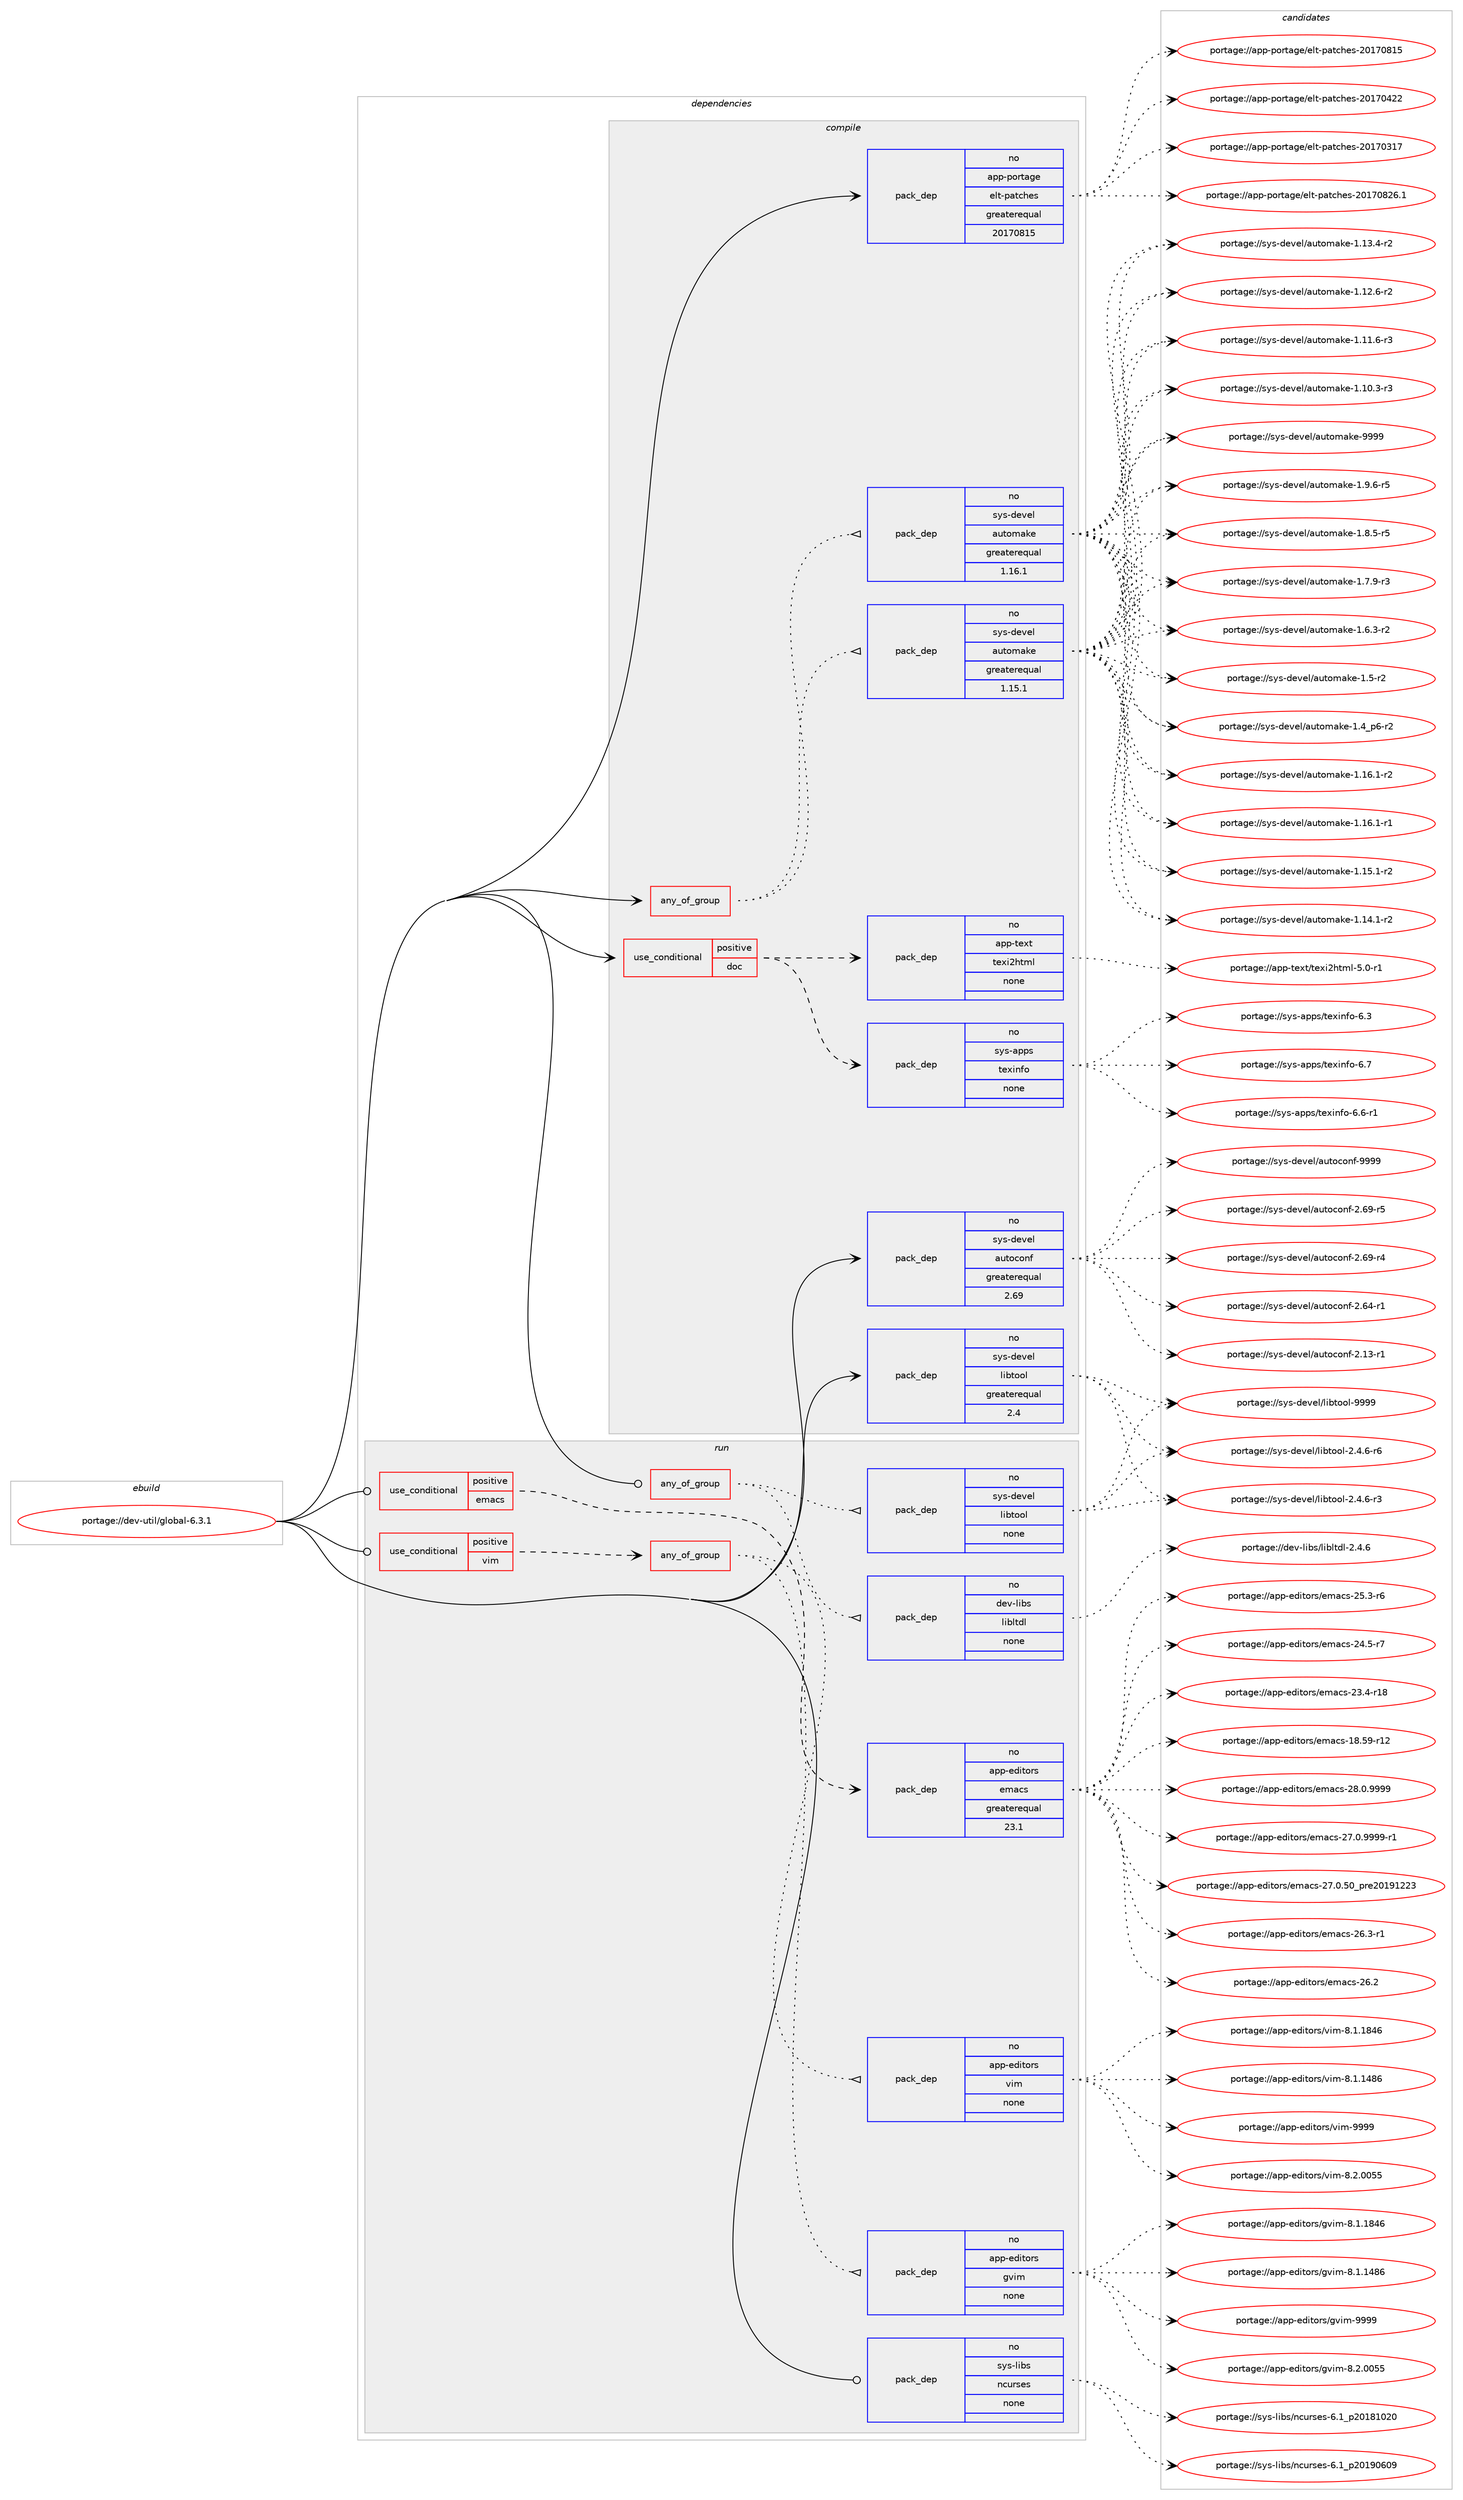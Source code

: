 digraph prolog {

# *************
# Graph options
# *************

newrank=true;
concentrate=true;
compound=true;
graph [rankdir=LR,fontname=Helvetica,fontsize=10,ranksep=1.5];#, ranksep=2.5, nodesep=0.2];
edge  [arrowhead=vee];
node  [fontname=Helvetica,fontsize=10];

# **********
# The ebuild
# **********

subgraph cluster_leftcol {
color=gray;
label=<<i>ebuild</i>>;
id [label="portage://dev-util/global-6.3.1", color=red, width=4, href="../dev-util/global-6.3.1.svg"];
}

# ****************
# The dependencies
# ****************

subgraph cluster_midcol {
color=gray;
label=<<i>dependencies</i>>;
subgraph cluster_compile {
fillcolor="#eeeeee";
style=filled;
label=<<i>compile</i>>;
subgraph any4434 {
dependency301285 [label=<<TABLE BORDER="0" CELLBORDER="1" CELLSPACING="0" CELLPADDING="4"><TR><TD CELLPADDING="10">any_of_group</TD></TR></TABLE>>, shape=none, color=red];subgraph pack234260 {
dependency301286 [label=<<TABLE BORDER="0" CELLBORDER="1" CELLSPACING="0" CELLPADDING="4" WIDTH="220"><TR><TD ROWSPAN="6" CELLPADDING="30">pack_dep</TD></TR><TR><TD WIDTH="110">no</TD></TR><TR><TD>sys-devel</TD></TR><TR><TD>automake</TD></TR><TR><TD>greaterequal</TD></TR><TR><TD>1.16.1</TD></TR></TABLE>>, shape=none, color=blue];
}
dependency301285:e -> dependency301286:w [weight=20,style="dotted",arrowhead="oinv"];
subgraph pack234261 {
dependency301287 [label=<<TABLE BORDER="0" CELLBORDER="1" CELLSPACING="0" CELLPADDING="4" WIDTH="220"><TR><TD ROWSPAN="6" CELLPADDING="30">pack_dep</TD></TR><TR><TD WIDTH="110">no</TD></TR><TR><TD>sys-devel</TD></TR><TR><TD>automake</TD></TR><TR><TD>greaterequal</TD></TR><TR><TD>1.15.1</TD></TR></TABLE>>, shape=none, color=blue];
}
dependency301285:e -> dependency301287:w [weight=20,style="dotted",arrowhead="oinv"];
}
id:e -> dependency301285:w [weight=20,style="solid",arrowhead="vee"];
subgraph cond62388 {
dependency301288 [label=<<TABLE BORDER="0" CELLBORDER="1" CELLSPACING="0" CELLPADDING="4"><TR><TD ROWSPAN="3" CELLPADDING="10">use_conditional</TD></TR><TR><TD>positive</TD></TR><TR><TD>doc</TD></TR></TABLE>>, shape=none, color=red];
subgraph pack234262 {
dependency301289 [label=<<TABLE BORDER="0" CELLBORDER="1" CELLSPACING="0" CELLPADDING="4" WIDTH="220"><TR><TD ROWSPAN="6" CELLPADDING="30">pack_dep</TD></TR><TR><TD WIDTH="110">no</TD></TR><TR><TD>app-text</TD></TR><TR><TD>texi2html</TD></TR><TR><TD>none</TD></TR><TR><TD></TD></TR></TABLE>>, shape=none, color=blue];
}
dependency301288:e -> dependency301289:w [weight=20,style="dashed",arrowhead="vee"];
subgraph pack234263 {
dependency301290 [label=<<TABLE BORDER="0" CELLBORDER="1" CELLSPACING="0" CELLPADDING="4" WIDTH="220"><TR><TD ROWSPAN="6" CELLPADDING="30">pack_dep</TD></TR><TR><TD WIDTH="110">no</TD></TR><TR><TD>sys-apps</TD></TR><TR><TD>texinfo</TD></TR><TR><TD>none</TD></TR><TR><TD></TD></TR></TABLE>>, shape=none, color=blue];
}
dependency301288:e -> dependency301290:w [weight=20,style="dashed",arrowhead="vee"];
}
id:e -> dependency301288:w [weight=20,style="solid",arrowhead="vee"];
subgraph pack234264 {
dependency301291 [label=<<TABLE BORDER="0" CELLBORDER="1" CELLSPACING="0" CELLPADDING="4" WIDTH="220"><TR><TD ROWSPAN="6" CELLPADDING="30">pack_dep</TD></TR><TR><TD WIDTH="110">no</TD></TR><TR><TD>app-portage</TD></TR><TR><TD>elt-patches</TD></TR><TR><TD>greaterequal</TD></TR><TR><TD>20170815</TD></TR></TABLE>>, shape=none, color=blue];
}
id:e -> dependency301291:w [weight=20,style="solid",arrowhead="vee"];
subgraph pack234265 {
dependency301292 [label=<<TABLE BORDER="0" CELLBORDER="1" CELLSPACING="0" CELLPADDING="4" WIDTH="220"><TR><TD ROWSPAN="6" CELLPADDING="30">pack_dep</TD></TR><TR><TD WIDTH="110">no</TD></TR><TR><TD>sys-devel</TD></TR><TR><TD>autoconf</TD></TR><TR><TD>greaterequal</TD></TR><TR><TD>2.69</TD></TR></TABLE>>, shape=none, color=blue];
}
id:e -> dependency301292:w [weight=20,style="solid",arrowhead="vee"];
subgraph pack234266 {
dependency301293 [label=<<TABLE BORDER="0" CELLBORDER="1" CELLSPACING="0" CELLPADDING="4" WIDTH="220"><TR><TD ROWSPAN="6" CELLPADDING="30">pack_dep</TD></TR><TR><TD WIDTH="110">no</TD></TR><TR><TD>sys-devel</TD></TR><TR><TD>libtool</TD></TR><TR><TD>greaterequal</TD></TR><TR><TD>2.4</TD></TR></TABLE>>, shape=none, color=blue];
}
id:e -> dependency301293:w [weight=20,style="solid",arrowhead="vee"];
}
subgraph cluster_compileandrun {
fillcolor="#eeeeee";
style=filled;
label=<<i>compile and run</i>>;
}
subgraph cluster_run {
fillcolor="#eeeeee";
style=filled;
label=<<i>run</i>>;
subgraph any4435 {
dependency301294 [label=<<TABLE BORDER="0" CELLBORDER="1" CELLSPACING="0" CELLPADDING="4"><TR><TD CELLPADDING="10">any_of_group</TD></TR></TABLE>>, shape=none, color=red];subgraph pack234267 {
dependency301295 [label=<<TABLE BORDER="0" CELLBORDER="1" CELLSPACING="0" CELLPADDING="4" WIDTH="220"><TR><TD ROWSPAN="6" CELLPADDING="30">pack_dep</TD></TR><TR><TD WIDTH="110">no</TD></TR><TR><TD>dev-libs</TD></TR><TR><TD>libltdl</TD></TR><TR><TD>none</TD></TR><TR><TD></TD></TR></TABLE>>, shape=none, color=blue];
}
dependency301294:e -> dependency301295:w [weight=20,style="dotted",arrowhead="oinv"];
subgraph pack234268 {
dependency301296 [label=<<TABLE BORDER="0" CELLBORDER="1" CELLSPACING="0" CELLPADDING="4" WIDTH="220"><TR><TD ROWSPAN="6" CELLPADDING="30">pack_dep</TD></TR><TR><TD WIDTH="110">no</TD></TR><TR><TD>sys-devel</TD></TR><TR><TD>libtool</TD></TR><TR><TD>none</TD></TR><TR><TD></TD></TR></TABLE>>, shape=none, color=blue];
}
dependency301294:e -> dependency301296:w [weight=20,style="dotted",arrowhead="oinv"];
}
id:e -> dependency301294:w [weight=20,style="solid",arrowhead="odot"];
subgraph cond62389 {
dependency301297 [label=<<TABLE BORDER="0" CELLBORDER="1" CELLSPACING="0" CELLPADDING="4"><TR><TD ROWSPAN="3" CELLPADDING="10">use_conditional</TD></TR><TR><TD>positive</TD></TR><TR><TD>emacs</TD></TR></TABLE>>, shape=none, color=red];
subgraph pack234269 {
dependency301298 [label=<<TABLE BORDER="0" CELLBORDER="1" CELLSPACING="0" CELLPADDING="4" WIDTH="220"><TR><TD ROWSPAN="6" CELLPADDING="30">pack_dep</TD></TR><TR><TD WIDTH="110">no</TD></TR><TR><TD>app-editors</TD></TR><TR><TD>emacs</TD></TR><TR><TD>greaterequal</TD></TR><TR><TD>23.1</TD></TR></TABLE>>, shape=none, color=blue];
}
dependency301297:e -> dependency301298:w [weight=20,style="dashed",arrowhead="vee"];
}
id:e -> dependency301297:w [weight=20,style="solid",arrowhead="odot"];
subgraph cond62390 {
dependency301299 [label=<<TABLE BORDER="0" CELLBORDER="1" CELLSPACING="0" CELLPADDING="4"><TR><TD ROWSPAN="3" CELLPADDING="10">use_conditional</TD></TR><TR><TD>positive</TD></TR><TR><TD>vim</TD></TR></TABLE>>, shape=none, color=red];
subgraph any4436 {
dependency301300 [label=<<TABLE BORDER="0" CELLBORDER="1" CELLSPACING="0" CELLPADDING="4"><TR><TD CELLPADDING="10">any_of_group</TD></TR></TABLE>>, shape=none, color=red];subgraph pack234270 {
dependency301301 [label=<<TABLE BORDER="0" CELLBORDER="1" CELLSPACING="0" CELLPADDING="4" WIDTH="220"><TR><TD ROWSPAN="6" CELLPADDING="30">pack_dep</TD></TR><TR><TD WIDTH="110">no</TD></TR><TR><TD>app-editors</TD></TR><TR><TD>vim</TD></TR><TR><TD>none</TD></TR><TR><TD></TD></TR></TABLE>>, shape=none, color=blue];
}
dependency301300:e -> dependency301301:w [weight=20,style="dotted",arrowhead="oinv"];
subgraph pack234271 {
dependency301302 [label=<<TABLE BORDER="0" CELLBORDER="1" CELLSPACING="0" CELLPADDING="4" WIDTH="220"><TR><TD ROWSPAN="6" CELLPADDING="30">pack_dep</TD></TR><TR><TD WIDTH="110">no</TD></TR><TR><TD>app-editors</TD></TR><TR><TD>gvim</TD></TR><TR><TD>none</TD></TR><TR><TD></TD></TR></TABLE>>, shape=none, color=blue];
}
dependency301300:e -> dependency301302:w [weight=20,style="dotted",arrowhead="oinv"];
}
dependency301299:e -> dependency301300:w [weight=20,style="dashed",arrowhead="vee"];
}
id:e -> dependency301299:w [weight=20,style="solid",arrowhead="odot"];
subgraph pack234272 {
dependency301303 [label=<<TABLE BORDER="0" CELLBORDER="1" CELLSPACING="0" CELLPADDING="4" WIDTH="220"><TR><TD ROWSPAN="6" CELLPADDING="30">pack_dep</TD></TR><TR><TD WIDTH="110">no</TD></TR><TR><TD>sys-libs</TD></TR><TR><TD>ncurses</TD></TR><TR><TD>none</TD></TR><TR><TD></TD></TR></TABLE>>, shape=none, color=blue];
}
id:e -> dependency301303:w [weight=20,style="solid",arrowhead="odot"];
}
}

# **************
# The candidates
# **************

subgraph cluster_choices {
rank=same;
color=gray;
label=<<i>candidates</i>>;

subgraph choice234260 {
color=black;
nodesep=1;
choice115121115451001011181011084797117116111109971071014557575757 [label="portage://sys-devel/automake-9999", color=red, width=4,href="../sys-devel/automake-9999.svg"];
choice115121115451001011181011084797117116111109971071014549465746544511453 [label="portage://sys-devel/automake-1.9.6-r5", color=red, width=4,href="../sys-devel/automake-1.9.6-r5.svg"];
choice115121115451001011181011084797117116111109971071014549465646534511453 [label="portage://sys-devel/automake-1.8.5-r5", color=red, width=4,href="../sys-devel/automake-1.8.5-r5.svg"];
choice115121115451001011181011084797117116111109971071014549465546574511451 [label="portage://sys-devel/automake-1.7.9-r3", color=red, width=4,href="../sys-devel/automake-1.7.9-r3.svg"];
choice115121115451001011181011084797117116111109971071014549465446514511450 [label="portage://sys-devel/automake-1.6.3-r2", color=red, width=4,href="../sys-devel/automake-1.6.3-r2.svg"];
choice11512111545100101118101108479711711611110997107101454946534511450 [label="portage://sys-devel/automake-1.5-r2", color=red, width=4,href="../sys-devel/automake-1.5-r2.svg"];
choice115121115451001011181011084797117116111109971071014549465295112544511450 [label="portage://sys-devel/automake-1.4_p6-r2", color=red, width=4,href="../sys-devel/automake-1.4_p6-r2.svg"];
choice11512111545100101118101108479711711611110997107101454946495446494511450 [label="portage://sys-devel/automake-1.16.1-r2", color=red, width=4,href="../sys-devel/automake-1.16.1-r2.svg"];
choice11512111545100101118101108479711711611110997107101454946495446494511449 [label="portage://sys-devel/automake-1.16.1-r1", color=red, width=4,href="../sys-devel/automake-1.16.1-r1.svg"];
choice11512111545100101118101108479711711611110997107101454946495346494511450 [label="portage://sys-devel/automake-1.15.1-r2", color=red, width=4,href="../sys-devel/automake-1.15.1-r2.svg"];
choice11512111545100101118101108479711711611110997107101454946495246494511450 [label="portage://sys-devel/automake-1.14.1-r2", color=red, width=4,href="../sys-devel/automake-1.14.1-r2.svg"];
choice11512111545100101118101108479711711611110997107101454946495146524511450 [label="portage://sys-devel/automake-1.13.4-r2", color=red, width=4,href="../sys-devel/automake-1.13.4-r2.svg"];
choice11512111545100101118101108479711711611110997107101454946495046544511450 [label="portage://sys-devel/automake-1.12.6-r2", color=red, width=4,href="../sys-devel/automake-1.12.6-r2.svg"];
choice11512111545100101118101108479711711611110997107101454946494946544511451 [label="portage://sys-devel/automake-1.11.6-r3", color=red, width=4,href="../sys-devel/automake-1.11.6-r3.svg"];
choice11512111545100101118101108479711711611110997107101454946494846514511451 [label="portage://sys-devel/automake-1.10.3-r3", color=red, width=4,href="../sys-devel/automake-1.10.3-r3.svg"];
dependency301286:e -> choice115121115451001011181011084797117116111109971071014557575757:w [style=dotted,weight="100"];
dependency301286:e -> choice115121115451001011181011084797117116111109971071014549465746544511453:w [style=dotted,weight="100"];
dependency301286:e -> choice115121115451001011181011084797117116111109971071014549465646534511453:w [style=dotted,weight="100"];
dependency301286:e -> choice115121115451001011181011084797117116111109971071014549465546574511451:w [style=dotted,weight="100"];
dependency301286:e -> choice115121115451001011181011084797117116111109971071014549465446514511450:w [style=dotted,weight="100"];
dependency301286:e -> choice11512111545100101118101108479711711611110997107101454946534511450:w [style=dotted,weight="100"];
dependency301286:e -> choice115121115451001011181011084797117116111109971071014549465295112544511450:w [style=dotted,weight="100"];
dependency301286:e -> choice11512111545100101118101108479711711611110997107101454946495446494511450:w [style=dotted,weight="100"];
dependency301286:e -> choice11512111545100101118101108479711711611110997107101454946495446494511449:w [style=dotted,weight="100"];
dependency301286:e -> choice11512111545100101118101108479711711611110997107101454946495346494511450:w [style=dotted,weight="100"];
dependency301286:e -> choice11512111545100101118101108479711711611110997107101454946495246494511450:w [style=dotted,weight="100"];
dependency301286:e -> choice11512111545100101118101108479711711611110997107101454946495146524511450:w [style=dotted,weight="100"];
dependency301286:e -> choice11512111545100101118101108479711711611110997107101454946495046544511450:w [style=dotted,weight="100"];
dependency301286:e -> choice11512111545100101118101108479711711611110997107101454946494946544511451:w [style=dotted,weight="100"];
dependency301286:e -> choice11512111545100101118101108479711711611110997107101454946494846514511451:w [style=dotted,weight="100"];
}
subgraph choice234261 {
color=black;
nodesep=1;
choice115121115451001011181011084797117116111109971071014557575757 [label="portage://sys-devel/automake-9999", color=red, width=4,href="../sys-devel/automake-9999.svg"];
choice115121115451001011181011084797117116111109971071014549465746544511453 [label="portage://sys-devel/automake-1.9.6-r5", color=red, width=4,href="../sys-devel/automake-1.9.6-r5.svg"];
choice115121115451001011181011084797117116111109971071014549465646534511453 [label="portage://sys-devel/automake-1.8.5-r5", color=red, width=4,href="../sys-devel/automake-1.8.5-r5.svg"];
choice115121115451001011181011084797117116111109971071014549465546574511451 [label="portage://sys-devel/automake-1.7.9-r3", color=red, width=4,href="../sys-devel/automake-1.7.9-r3.svg"];
choice115121115451001011181011084797117116111109971071014549465446514511450 [label="portage://sys-devel/automake-1.6.3-r2", color=red, width=4,href="../sys-devel/automake-1.6.3-r2.svg"];
choice11512111545100101118101108479711711611110997107101454946534511450 [label="portage://sys-devel/automake-1.5-r2", color=red, width=4,href="../sys-devel/automake-1.5-r2.svg"];
choice115121115451001011181011084797117116111109971071014549465295112544511450 [label="portage://sys-devel/automake-1.4_p6-r2", color=red, width=4,href="../sys-devel/automake-1.4_p6-r2.svg"];
choice11512111545100101118101108479711711611110997107101454946495446494511450 [label="portage://sys-devel/automake-1.16.1-r2", color=red, width=4,href="../sys-devel/automake-1.16.1-r2.svg"];
choice11512111545100101118101108479711711611110997107101454946495446494511449 [label="portage://sys-devel/automake-1.16.1-r1", color=red, width=4,href="../sys-devel/automake-1.16.1-r1.svg"];
choice11512111545100101118101108479711711611110997107101454946495346494511450 [label="portage://sys-devel/automake-1.15.1-r2", color=red, width=4,href="../sys-devel/automake-1.15.1-r2.svg"];
choice11512111545100101118101108479711711611110997107101454946495246494511450 [label="portage://sys-devel/automake-1.14.1-r2", color=red, width=4,href="../sys-devel/automake-1.14.1-r2.svg"];
choice11512111545100101118101108479711711611110997107101454946495146524511450 [label="portage://sys-devel/automake-1.13.4-r2", color=red, width=4,href="../sys-devel/automake-1.13.4-r2.svg"];
choice11512111545100101118101108479711711611110997107101454946495046544511450 [label="portage://sys-devel/automake-1.12.6-r2", color=red, width=4,href="../sys-devel/automake-1.12.6-r2.svg"];
choice11512111545100101118101108479711711611110997107101454946494946544511451 [label="portage://sys-devel/automake-1.11.6-r3", color=red, width=4,href="../sys-devel/automake-1.11.6-r3.svg"];
choice11512111545100101118101108479711711611110997107101454946494846514511451 [label="portage://sys-devel/automake-1.10.3-r3", color=red, width=4,href="../sys-devel/automake-1.10.3-r3.svg"];
dependency301287:e -> choice115121115451001011181011084797117116111109971071014557575757:w [style=dotted,weight="100"];
dependency301287:e -> choice115121115451001011181011084797117116111109971071014549465746544511453:w [style=dotted,weight="100"];
dependency301287:e -> choice115121115451001011181011084797117116111109971071014549465646534511453:w [style=dotted,weight="100"];
dependency301287:e -> choice115121115451001011181011084797117116111109971071014549465546574511451:w [style=dotted,weight="100"];
dependency301287:e -> choice115121115451001011181011084797117116111109971071014549465446514511450:w [style=dotted,weight="100"];
dependency301287:e -> choice11512111545100101118101108479711711611110997107101454946534511450:w [style=dotted,weight="100"];
dependency301287:e -> choice115121115451001011181011084797117116111109971071014549465295112544511450:w [style=dotted,weight="100"];
dependency301287:e -> choice11512111545100101118101108479711711611110997107101454946495446494511450:w [style=dotted,weight="100"];
dependency301287:e -> choice11512111545100101118101108479711711611110997107101454946495446494511449:w [style=dotted,weight="100"];
dependency301287:e -> choice11512111545100101118101108479711711611110997107101454946495346494511450:w [style=dotted,weight="100"];
dependency301287:e -> choice11512111545100101118101108479711711611110997107101454946495246494511450:w [style=dotted,weight="100"];
dependency301287:e -> choice11512111545100101118101108479711711611110997107101454946495146524511450:w [style=dotted,weight="100"];
dependency301287:e -> choice11512111545100101118101108479711711611110997107101454946495046544511450:w [style=dotted,weight="100"];
dependency301287:e -> choice11512111545100101118101108479711711611110997107101454946494946544511451:w [style=dotted,weight="100"];
dependency301287:e -> choice11512111545100101118101108479711711611110997107101454946494846514511451:w [style=dotted,weight="100"];
}
subgraph choice234262 {
color=black;
nodesep=1;
choice97112112451161011201164711610112010550104116109108455346484511449 [label="portage://app-text/texi2html-5.0-r1", color=red, width=4,href="../app-text/texi2html-5.0-r1.svg"];
dependency301289:e -> choice97112112451161011201164711610112010550104116109108455346484511449:w [style=dotted,weight="100"];
}
subgraph choice234263 {
color=black;
nodesep=1;
choice11512111545971121121154711610112010511010211145544655 [label="portage://sys-apps/texinfo-6.7", color=red, width=4,href="../sys-apps/texinfo-6.7.svg"];
choice115121115459711211211547116101120105110102111455446544511449 [label="portage://sys-apps/texinfo-6.6-r1", color=red, width=4,href="../sys-apps/texinfo-6.6-r1.svg"];
choice11512111545971121121154711610112010511010211145544651 [label="portage://sys-apps/texinfo-6.3", color=red, width=4,href="../sys-apps/texinfo-6.3.svg"];
dependency301290:e -> choice11512111545971121121154711610112010511010211145544655:w [style=dotted,weight="100"];
dependency301290:e -> choice115121115459711211211547116101120105110102111455446544511449:w [style=dotted,weight="100"];
dependency301290:e -> choice11512111545971121121154711610112010511010211145544651:w [style=dotted,weight="100"];
}
subgraph choice234264 {
color=black;
nodesep=1;
choice971121124511211111411697103101471011081164511297116991041011154550484955485650544649 [label="portage://app-portage/elt-patches-20170826.1", color=red, width=4,href="../app-portage/elt-patches-20170826.1.svg"];
choice97112112451121111141169710310147101108116451129711699104101115455048495548564953 [label="portage://app-portage/elt-patches-20170815", color=red, width=4,href="../app-portage/elt-patches-20170815.svg"];
choice97112112451121111141169710310147101108116451129711699104101115455048495548525050 [label="portage://app-portage/elt-patches-20170422", color=red, width=4,href="../app-portage/elt-patches-20170422.svg"];
choice97112112451121111141169710310147101108116451129711699104101115455048495548514955 [label="portage://app-portage/elt-patches-20170317", color=red, width=4,href="../app-portage/elt-patches-20170317.svg"];
dependency301291:e -> choice971121124511211111411697103101471011081164511297116991041011154550484955485650544649:w [style=dotted,weight="100"];
dependency301291:e -> choice97112112451121111141169710310147101108116451129711699104101115455048495548564953:w [style=dotted,weight="100"];
dependency301291:e -> choice97112112451121111141169710310147101108116451129711699104101115455048495548525050:w [style=dotted,weight="100"];
dependency301291:e -> choice97112112451121111141169710310147101108116451129711699104101115455048495548514955:w [style=dotted,weight="100"];
}
subgraph choice234265 {
color=black;
nodesep=1;
choice115121115451001011181011084797117116111991111101024557575757 [label="portage://sys-devel/autoconf-9999", color=red, width=4,href="../sys-devel/autoconf-9999.svg"];
choice1151211154510010111810110847971171161119911111010245504654574511453 [label="portage://sys-devel/autoconf-2.69-r5", color=red, width=4,href="../sys-devel/autoconf-2.69-r5.svg"];
choice1151211154510010111810110847971171161119911111010245504654574511452 [label="portage://sys-devel/autoconf-2.69-r4", color=red, width=4,href="../sys-devel/autoconf-2.69-r4.svg"];
choice1151211154510010111810110847971171161119911111010245504654524511449 [label="portage://sys-devel/autoconf-2.64-r1", color=red, width=4,href="../sys-devel/autoconf-2.64-r1.svg"];
choice1151211154510010111810110847971171161119911111010245504649514511449 [label="portage://sys-devel/autoconf-2.13-r1", color=red, width=4,href="../sys-devel/autoconf-2.13-r1.svg"];
dependency301292:e -> choice115121115451001011181011084797117116111991111101024557575757:w [style=dotted,weight="100"];
dependency301292:e -> choice1151211154510010111810110847971171161119911111010245504654574511453:w [style=dotted,weight="100"];
dependency301292:e -> choice1151211154510010111810110847971171161119911111010245504654574511452:w [style=dotted,weight="100"];
dependency301292:e -> choice1151211154510010111810110847971171161119911111010245504654524511449:w [style=dotted,weight="100"];
dependency301292:e -> choice1151211154510010111810110847971171161119911111010245504649514511449:w [style=dotted,weight="100"];
}
subgraph choice234266 {
color=black;
nodesep=1;
choice1151211154510010111810110847108105981161111111084557575757 [label="portage://sys-devel/libtool-9999", color=red, width=4,href="../sys-devel/libtool-9999.svg"];
choice1151211154510010111810110847108105981161111111084550465246544511454 [label="portage://sys-devel/libtool-2.4.6-r6", color=red, width=4,href="../sys-devel/libtool-2.4.6-r6.svg"];
choice1151211154510010111810110847108105981161111111084550465246544511451 [label="portage://sys-devel/libtool-2.4.6-r3", color=red, width=4,href="../sys-devel/libtool-2.4.6-r3.svg"];
dependency301293:e -> choice1151211154510010111810110847108105981161111111084557575757:w [style=dotted,weight="100"];
dependency301293:e -> choice1151211154510010111810110847108105981161111111084550465246544511454:w [style=dotted,weight="100"];
dependency301293:e -> choice1151211154510010111810110847108105981161111111084550465246544511451:w [style=dotted,weight="100"];
}
subgraph choice234267 {
color=black;
nodesep=1;
choice10010111845108105981154710810598108116100108455046524654 [label="portage://dev-libs/libltdl-2.4.6", color=red, width=4,href="../dev-libs/libltdl-2.4.6.svg"];
dependency301295:e -> choice10010111845108105981154710810598108116100108455046524654:w [style=dotted,weight="100"];
}
subgraph choice234268 {
color=black;
nodesep=1;
choice1151211154510010111810110847108105981161111111084557575757 [label="portage://sys-devel/libtool-9999", color=red, width=4,href="../sys-devel/libtool-9999.svg"];
choice1151211154510010111810110847108105981161111111084550465246544511454 [label="portage://sys-devel/libtool-2.4.6-r6", color=red, width=4,href="../sys-devel/libtool-2.4.6-r6.svg"];
choice1151211154510010111810110847108105981161111111084550465246544511451 [label="portage://sys-devel/libtool-2.4.6-r3", color=red, width=4,href="../sys-devel/libtool-2.4.6-r3.svg"];
dependency301296:e -> choice1151211154510010111810110847108105981161111111084557575757:w [style=dotted,weight="100"];
dependency301296:e -> choice1151211154510010111810110847108105981161111111084550465246544511454:w [style=dotted,weight="100"];
dependency301296:e -> choice1151211154510010111810110847108105981161111111084550465246544511451:w [style=dotted,weight="100"];
}
subgraph choice234269 {
color=black;
nodesep=1;
choice971121124510110010511611111411547101109979911545505646484657575757 [label="portage://app-editors/emacs-28.0.9999", color=red, width=4,href="../app-editors/emacs-28.0.9999.svg"];
choice9711211245101100105116111114115471011099799115455055464846575757574511449 [label="portage://app-editors/emacs-27.0.9999-r1", color=red, width=4,href="../app-editors/emacs-27.0.9999-r1.svg"];
choice97112112451011001051161111141154710110997991154550554648465348951121141015048495749505051 [label="portage://app-editors/emacs-27.0.50_pre20191223", color=red, width=4,href="../app-editors/emacs-27.0.50_pre20191223.svg"];
choice971121124510110010511611111411547101109979911545505446514511449 [label="portage://app-editors/emacs-26.3-r1", color=red, width=4,href="../app-editors/emacs-26.3-r1.svg"];
choice97112112451011001051161111141154710110997991154550544650 [label="portage://app-editors/emacs-26.2", color=red, width=4,href="../app-editors/emacs-26.2.svg"];
choice971121124510110010511611111411547101109979911545505346514511454 [label="portage://app-editors/emacs-25.3-r6", color=red, width=4,href="../app-editors/emacs-25.3-r6.svg"];
choice971121124510110010511611111411547101109979911545505246534511455 [label="portage://app-editors/emacs-24.5-r7", color=red, width=4,href="../app-editors/emacs-24.5-r7.svg"];
choice97112112451011001051161111141154710110997991154550514652451144956 [label="portage://app-editors/emacs-23.4-r18", color=red, width=4,href="../app-editors/emacs-23.4-r18.svg"];
choice9711211245101100105116111114115471011099799115454956465357451144950 [label="portage://app-editors/emacs-18.59-r12", color=red, width=4,href="../app-editors/emacs-18.59-r12.svg"];
dependency301298:e -> choice971121124510110010511611111411547101109979911545505646484657575757:w [style=dotted,weight="100"];
dependency301298:e -> choice9711211245101100105116111114115471011099799115455055464846575757574511449:w [style=dotted,weight="100"];
dependency301298:e -> choice97112112451011001051161111141154710110997991154550554648465348951121141015048495749505051:w [style=dotted,weight="100"];
dependency301298:e -> choice971121124510110010511611111411547101109979911545505446514511449:w [style=dotted,weight="100"];
dependency301298:e -> choice97112112451011001051161111141154710110997991154550544650:w [style=dotted,weight="100"];
dependency301298:e -> choice971121124510110010511611111411547101109979911545505346514511454:w [style=dotted,weight="100"];
dependency301298:e -> choice971121124510110010511611111411547101109979911545505246534511455:w [style=dotted,weight="100"];
dependency301298:e -> choice97112112451011001051161111141154710110997991154550514652451144956:w [style=dotted,weight="100"];
dependency301298:e -> choice9711211245101100105116111114115471011099799115454956465357451144950:w [style=dotted,weight="100"];
}
subgraph choice234270 {
color=black;
nodesep=1;
choice9711211245101100105116111114115471181051094557575757 [label="portage://app-editors/vim-9999", color=red, width=4,href="../app-editors/vim-9999.svg"];
choice971121124510110010511611111411547118105109455646504648485353 [label="portage://app-editors/vim-8.2.0055", color=red, width=4,href="../app-editors/vim-8.2.0055.svg"];
choice971121124510110010511611111411547118105109455646494649565254 [label="portage://app-editors/vim-8.1.1846", color=red, width=4,href="../app-editors/vim-8.1.1846.svg"];
choice971121124510110010511611111411547118105109455646494649525654 [label="portage://app-editors/vim-8.1.1486", color=red, width=4,href="../app-editors/vim-8.1.1486.svg"];
dependency301301:e -> choice9711211245101100105116111114115471181051094557575757:w [style=dotted,weight="100"];
dependency301301:e -> choice971121124510110010511611111411547118105109455646504648485353:w [style=dotted,weight="100"];
dependency301301:e -> choice971121124510110010511611111411547118105109455646494649565254:w [style=dotted,weight="100"];
dependency301301:e -> choice971121124510110010511611111411547118105109455646494649525654:w [style=dotted,weight="100"];
}
subgraph choice234271 {
color=black;
nodesep=1;
choice9711211245101100105116111114115471031181051094557575757 [label="portage://app-editors/gvim-9999", color=red, width=4,href="../app-editors/gvim-9999.svg"];
choice971121124510110010511611111411547103118105109455646504648485353 [label="portage://app-editors/gvim-8.2.0055", color=red, width=4,href="../app-editors/gvim-8.2.0055.svg"];
choice971121124510110010511611111411547103118105109455646494649565254 [label="portage://app-editors/gvim-8.1.1846", color=red, width=4,href="../app-editors/gvim-8.1.1846.svg"];
choice971121124510110010511611111411547103118105109455646494649525654 [label="portage://app-editors/gvim-8.1.1486", color=red, width=4,href="../app-editors/gvim-8.1.1486.svg"];
dependency301302:e -> choice9711211245101100105116111114115471031181051094557575757:w [style=dotted,weight="100"];
dependency301302:e -> choice971121124510110010511611111411547103118105109455646504648485353:w [style=dotted,weight="100"];
dependency301302:e -> choice971121124510110010511611111411547103118105109455646494649565254:w [style=dotted,weight="100"];
dependency301302:e -> choice971121124510110010511611111411547103118105109455646494649525654:w [style=dotted,weight="100"];
}
subgraph choice234272 {
color=black;
nodesep=1;
choice1151211154510810598115471109911711411510111545544649951125048495748544857 [label="portage://sys-libs/ncurses-6.1_p20190609", color=red, width=4,href="../sys-libs/ncurses-6.1_p20190609.svg"];
choice1151211154510810598115471109911711411510111545544649951125048495649485048 [label="portage://sys-libs/ncurses-6.1_p20181020", color=red, width=4,href="../sys-libs/ncurses-6.1_p20181020.svg"];
dependency301303:e -> choice1151211154510810598115471109911711411510111545544649951125048495748544857:w [style=dotted,weight="100"];
dependency301303:e -> choice1151211154510810598115471109911711411510111545544649951125048495649485048:w [style=dotted,weight="100"];
}
}

}
